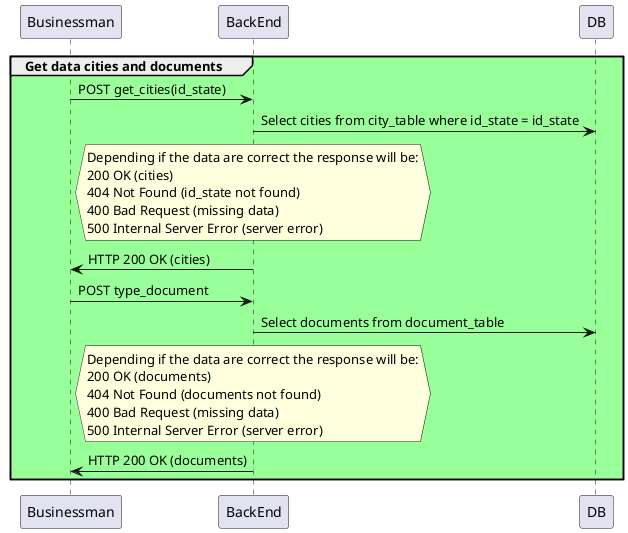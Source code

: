 @startuml

group #99FF99 Get data cities and documents
        'Get the cities for businessman'
        Businessman -> BackEnd: POST get_cities(id_state)

        BackEnd -> DB: Select cities from city_table where id_state = id_state

        hnote over BackEnd
            Depending if the data are correct the response will be:
            200 OK (cities)
            404 Not Found (id_state not found)
            400 Bad Request (missing data)
            500 Internal Server Error (server error)
        endnote

        BackEnd -> Businessman: HTTP 200 OK (cities)

        ' Get the documents for businessman'
        Businessman -> BackEnd: POST type_document

        BackEnd -> DB: Select documents from document_table

        hnote over BackEnd
            Depending if the data are correct the response will be:
            200 OK (documents)
            404 Not Found (documents not found)
            400 Bad Request (missing data)
            500 Internal Server Error (server error)
        endnote

        BackEnd -> Businessman: HTTP 200 OK (documents)

    end group

@enduml